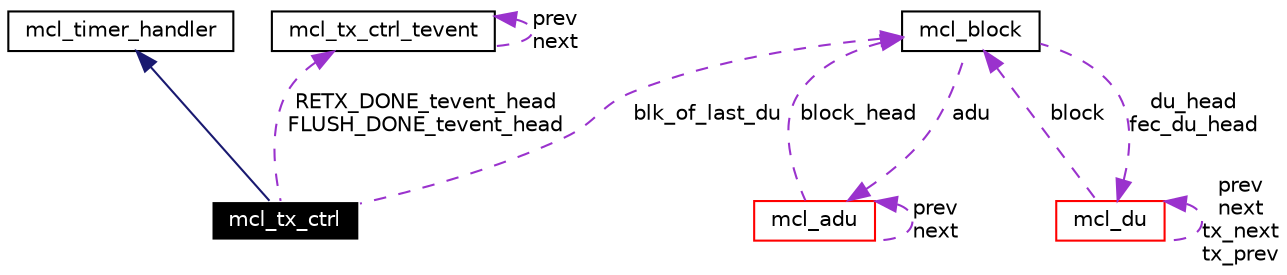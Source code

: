 digraph G
{
  edge [fontname="Helvetica",fontsize=10,labelfontname="Helvetica",labelfontsize=10];
  node [fontname="Helvetica",fontsize=10,shape=record];
  Node159 [label="mcl_tx_ctrl",height=0.2,width=0.4,color="white", fillcolor="black", style="filled" fontcolor="white"];
  Node160 -> Node159 [dir=back,color="midnightblue",fontsize=10,style="solid",fontname="Helvetica"];
  Node160 [label="mcl_timer_handler",height=0.2,width=0.4,color="black",URL="$classmcl__timer__handler.html"];
  Node161 -> Node159 [dir=back,color="darkorchid3",fontsize=10,style="dashed",label="RETX_DONE_tevent_head\nFLUSH_DONE_tevent_head",fontname="Helvetica"];
  Node161 [label="mcl_tx_ctrl_tevent",height=0.2,width=0.4,color="black",URL="$classmcl__tx__ctrl__tevent.html"];
  Node161 -> Node161 [dir=back,color="darkorchid3",fontsize=10,style="dashed",label="prev\nnext",fontname="Helvetica"];
  Node162 -> Node159 [dir=back,color="darkorchid3",fontsize=10,style="dashed",label="blk_of_last_du",fontname="Helvetica"];
  Node162 [label="mcl_block",height=0.2,width=0.4,color="black",URL="$classmcl__block.html"];
  Node163 -> Node162 [dir=back,color="darkorchid3",fontsize=10,style="dashed",label="adu",fontname="Helvetica"];
  Node163 [label="mcl_adu",height=0.2,width=0.4,color="red",URL="$classmcl__adu.html"];
  Node163 -> Node163 [dir=back,color="darkorchid3",fontsize=10,style="dashed",label="prev\nnext",fontname="Helvetica"];
  Node162 -> Node163 [dir=back,color="darkorchid3",fontsize=10,style="dashed",label="block_head",fontname="Helvetica"];
  Node165 -> Node162 [dir=back,color="darkorchid3",fontsize=10,style="dashed",label="du_head\nfec_du_head",fontname="Helvetica"];
  Node165 [label="mcl_du",height=0.2,width=0.4,color="red",URL="$classmcl__du.html"];
  Node165 -> Node165 [dir=back,color="darkorchid3",fontsize=10,style="dashed",label="prev\nnext\ntx_next\ntx_prev",fontname="Helvetica"];
  Node162 -> Node165 [dir=back,color="darkorchid3",fontsize=10,style="dashed",label="block",fontname="Helvetica"];
}
